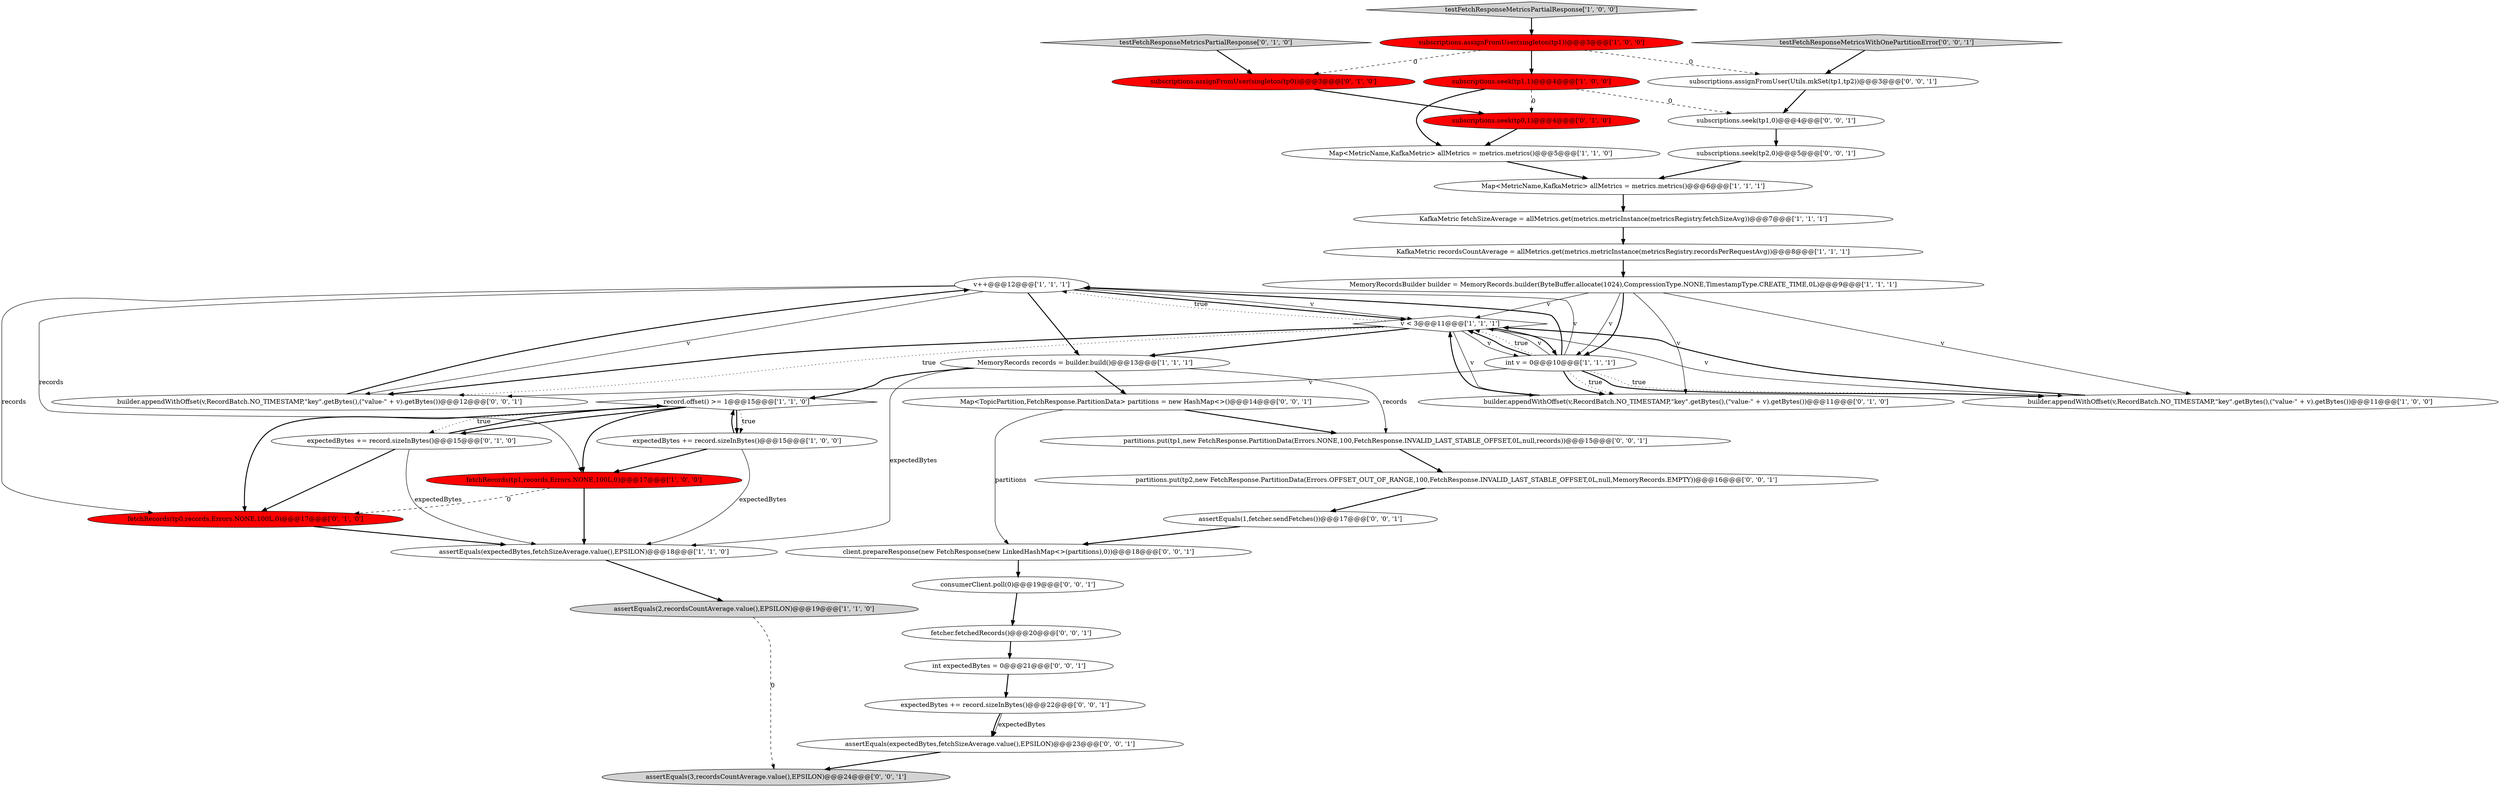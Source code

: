 digraph {
22 [style = filled, label = "fetchRecords(tp0,records,Errors.NONE,100L,0)@@@17@@@['0', '1', '0']", fillcolor = red, shape = ellipse image = "AAA1AAABBB2BBB"];
13 [style = filled, label = "v < 3@@@11@@@['1', '1', '1']", fillcolor = white, shape = diamond image = "AAA0AAABBB1BBB"];
17 [style = filled, label = "Map<MetricName,KafkaMetric> allMetrics = metrics.metrics()@@@6@@@['1', '1', '1']", fillcolor = white, shape = ellipse image = "AAA0AAABBB1BBB"];
4 [style = filled, label = "testFetchResponseMetricsPartialResponse['1', '0', '0']", fillcolor = lightgray, shape = diamond image = "AAA0AAABBB1BBB"];
39 [style = filled, label = "subscriptions.seek(tp2,0)@@@5@@@['0', '0', '1']", fillcolor = white, shape = ellipse image = "AAA0AAABBB3BBB"];
11 [style = filled, label = "expectedBytes += record.sizeInBytes()@@@15@@@['1', '0', '0']", fillcolor = white, shape = ellipse image = "AAA0AAABBB1BBB"];
21 [style = filled, label = "builder.appendWithOffset(v,RecordBatch.NO_TIMESTAMP,\"key\".getBytes(),(\"value-\" + v).getBytes())@@@11@@@['0', '1', '0']", fillcolor = white, shape = ellipse image = "AAA0AAABBB2BBB"];
0 [style = filled, label = "assertEquals(expectedBytes,fetchSizeAverage.value(),EPSILON)@@@18@@@['1', '1', '0']", fillcolor = white, shape = ellipse image = "AAA0AAABBB1BBB"];
6 [style = filled, label = "subscriptions.assignFromUser(singleton(tp1))@@@3@@@['1', '0', '0']", fillcolor = red, shape = ellipse image = "AAA1AAABBB1BBB"];
28 [style = filled, label = "assertEquals(expectedBytes,fetchSizeAverage.value(),EPSILON)@@@23@@@['0', '0', '1']", fillcolor = white, shape = ellipse image = "AAA0AAABBB3BBB"];
8 [style = filled, label = "KafkaMetric recordsCountAverage = allMetrics.get(metrics.metricInstance(metricsRegistry.recordsPerRequestAvg))@@@8@@@['1', '1', '1']", fillcolor = white, shape = ellipse image = "AAA0AAABBB1BBB"];
10 [style = filled, label = "builder.appendWithOffset(v,RecordBatch.NO_TIMESTAMP,\"key\".getBytes(),(\"value-\" + v).getBytes())@@@11@@@['1', '0', '0']", fillcolor = white, shape = ellipse image = "AAA0AAABBB1BBB"];
14 [style = filled, label = "KafkaMetric fetchSizeAverage = allMetrics.get(metrics.metricInstance(metricsRegistry.fetchSizeAvg))@@@7@@@['1', '1', '1']", fillcolor = white, shape = ellipse image = "AAA0AAABBB1BBB"];
12 [style = filled, label = "assertEquals(2,recordsCountAverage.value(),EPSILON)@@@19@@@['1', '1', '0']", fillcolor = lightgray, shape = ellipse image = "AAA0AAABBB1BBB"];
19 [style = filled, label = "subscriptions.seek(tp0,1)@@@4@@@['0', '1', '0']", fillcolor = red, shape = ellipse image = "AAA1AAABBB2BBB"];
34 [style = filled, label = "int expectedBytes = 0@@@21@@@['0', '0', '1']", fillcolor = white, shape = ellipse image = "AAA0AAABBB3BBB"];
7 [style = filled, label = "subscriptions.seek(tp1,1)@@@4@@@['1', '0', '0']", fillcolor = red, shape = ellipse image = "AAA1AAABBB1BBB"];
27 [style = filled, label = "partitions.put(tp1,new FetchResponse.PartitionData(Errors.NONE,100,FetchResponse.INVALID_LAST_STABLE_OFFSET,0L,null,records))@@@15@@@['0', '0', '1']", fillcolor = white, shape = ellipse image = "AAA0AAABBB3BBB"];
36 [style = filled, label = "partitions.put(tp2,new FetchResponse.PartitionData(Errors.OFFSET_OUT_OF_RANGE,100,FetchResponse.INVALID_LAST_STABLE_OFFSET,0L,null,MemoryRecords.EMPTY))@@@16@@@['0', '0', '1']", fillcolor = white, shape = ellipse image = "AAA0AAABBB3BBB"];
9 [style = filled, label = "fetchRecords(tp1,records,Errors.NONE,100L,0)@@@17@@@['1', '0', '0']", fillcolor = red, shape = ellipse image = "AAA1AAABBB1BBB"];
5 [style = filled, label = "MemoryRecords records = builder.build()@@@13@@@['1', '1', '1']", fillcolor = white, shape = ellipse image = "AAA0AAABBB1BBB"];
3 [style = filled, label = "Map<MetricName,KafkaMetric> allMetrics = metrics.metrics()@@@5@@@['1', '1', '0']", fillcolor = white, shape = ellipse image = "AAA0AAABBB1BBB"];
35 [style = filled, label = "Map<TopicPartition,FetchResponse.PartitionData> partitions = new HashMap<>()@@@14@@@['0', '0', '1']", fillcolor = white, shape = ellipse image = "AAA0AAABBB3BBB"];
20 [style = filled, label = "testFetchResponseMetricsPartialResponse['0', '1', '0']", fillcolor = lightgray, shape = diamond image = "AAA0AAABBB2BBB"];
24 [style = filled, label = "subscriptions.seek(tp1,0)@@@4@@@['0', '0', '1']", fillcolor = white, shape = ellipse image = "AAA0AAABBB3BBB"];
18 [style = filled, label = "expectedBytes += record.sizeInBytes()@@@15@@@['0', '1', '0']", fillcolor = white, shape = ellipse image = "AAA0AAABBB2BBB"];
37 [style = filled, label = "assertEquals(3,recordsCountAverage.value(),EPSILON)@@@24@@@['0', '0', '1']", fillcolor = lightgray, shape = ellipse image = "AAA0AAABBB3BBB"];
33 [style = filled, label = "client.prepareResponse(new FetchResponse(new LinkedHashMap<>(partitions),0))@@@18@@@['0', '0', '1']", fillcolor = white, shape = ellipse image = "AAA0AAABBB3BBB"];
2 [style = filled, label = "v++@@@12@@@['1', '1', '1']", fillcolor = white, shape = ellipse image = "AAA0AAABBB1BBB"];
32 [style = filled, label = "fetcher.fetchedRecords()@@@20@@@['0', '0', '1']", fillcolor = white, shape = ellipse image = "AAA0AAABBB3BBB"];
23 [style = filled, label = "subscriptions.assignFromUser(singleton(tp0))@@@3@@@['0', '1', '0']", fillcolor = red, shape = ellipse image = "AAA1AAABBB2BBB"];
15 [style = filled, label = "MemoryRecordsBuilder builder = MemoryRecords.builder(ByteBuffer.allocate(1024),CompressionType.NONE,TimestampType.CREATE_TIME,0L)@@@9@@@['1', '1', '1']", fillcolor = white, shape = ellipse image = "AAA0AAABBB1BBB"];
26 [style = filled, label = "consumerClient.poll(0)@@@19@@@['0', '0', '1']", fillcolor = white, shape = ellipse image = "AAA0AAABBB3BBB"];
30 [style = filled, label = "subscriptions.assignFromUser(Utils.mkSet(tp1,tp2))@@@3@@@['0', '0', '1']", fillcolor = white, shape = ellipse image = "AAA0AAABBB3BBB"];
31 [style = filled, label = "assertEquals(1,fetcher.sendFetches())@@@17@@@['0', '0', '1']", fillcolor = white, shape = ellipse image = "AAA0AAABBB3BBB"];
1 [style = filled, label = "int v = 0@@@10@@@['1', '1', '1']", fillcolor = white, shape = ellipse image = "AAA0AAABBB1BBB"];
16 [style = filled, label = "record.offset() >= 1@@@15@@@['1', '1', '0']", fillcolor = white, shape = diamond image = "AAA0AAABBB1BBB"];
29 [style = filled, label = "expectedBytes += record.sizeInBytes()@@@22@@@['0', '0', '1']", fillcolor = white, shape = ellipse image = "AAA0AAABBB3BBB"];
25 [style = filled, label = "testFetchResponseMetricsWithOnePartitionError['0', '0', '1']", fillcolor = lightgray, shape = diamond image = "AAA0AAABBB3BBB"];
38 [style = filled, label = "builder.appendWithOffset(v,RecordBatch.NO_TIMESTAMP,\"key\".getBytes(),(\"value-\" + v).getBytes())@@@12@@@['0', '0', '1']", fillcolor = white, shape = ellipse image = "AAA0AAABBB3BBB"];
1->2 [style = solid, label="v"];
11->16 [style = bold, label=""];
34->29 [style = bold, label=""];
30->24 [style = bold, label=""];
35->27 [style = bold, label=""];
5->0 [style = solid, label="expectedBytes"];
16->18 [style = bold, label=""];
27->36 [style = bold, label=""];
16->11 [style = bold, label=""];
8->15 [style = bold, label=""];
9->0 [style = bold, label=""];
26->32 [style = bold, label=""];
28->37 [style = bold, label=""];
1->10 [style = dotted, label="true"];
12->37 [style = dashed, label="0"];
4->6 [style = bold, label=""];
16->18 [style = dotted, label="true"];
7->24 [style = dashed, label="0"];
25->30 [style = bold, label=""];
0->12 [style = bold, label=""];
36->31 [style = bold, label=""];
24->39 [style = bold, label=""];
15->21 [style = solid, label="v"];
1->21 [style = dotted, label="true"];
13->21 [style = solid, label="v"];
9->22 [style = dashed, label="0"];
1->38 [style = solid, label="v"];
13->38 [style = dotted, label="true"];
32->34 [style = bold, label=""];
16->22 [style = bold, label=""];
11->9 [style = bold, label=""];
18->0 [style = solid, label="expectedBytes"];
2->38 [style = solid, label="v"];
1->13 [style = bold, label=""];
7->3 [style = bold, label=""];
13->1 [style = bold, label=""];
38->2 [style = bold, label=""];
33->26 [style = bold, label=""];
2->13 [style = bold, label=""];
13->1 [style = solid, label="v"];
29->28 [style = bold, label=""];
5->16 [style = bold, label=""];
15->10 [style = solid, label="v"];
1->13 [style = dotted, label="true"];
11->0 [style = solid, label="expectedBytes"];
29->28 [style = solid, label="expectedBytes"];
13->2 [style = dotted, label="true"];
18->22 [style = bold, label=""];
1->13 [style = solid, label="v"];
22->0 [style = bold, label=""];
20->23 [style = bold, label=""];
10->13 [style = bold, label=""];
21->13 [style = bold, label=""];
2->9 [style = solid, label="records"];
17->14 [style = bold, label=""];
39->17 [style = bold, label=""];
1->21 [style = bold, label=""];
7->19 [style = dashed, label="0"];
31->33 [style = bold, label=""];
23->19 [style = bold, label=""];
15->1 [style = solid, label="v"];
15->13 [style = solid, label="v"];
2->22 [style = solid, label="records"];
5->27 [style = solid, label="records"];
6->23 [style = dashed, label="0"];
13->5 [style = bold, label=""];
3->17 [style = bold, label=""];
13->38 [style = bold, label=""];
6->30 [style = dashed, label="0"];
14->8 [style = bold, label=""];
1->2 [style = bold, label=""];
6->7 [style = bold, label=""];
13->10 [style = solid, label="v"];
1->10 [style = bold, label=""];
16->11 [style = dotted, label="true"];
19->3 [style = bold, label=""];
5->35 [style = bold, label=""];
16->9 [style = bold, label=""];
2->13 [style = solid, label="v"];
35->33 [style = solid, label="partitions"];
2->5 [style = bold, label=""];
15->1 [style = bold, label=""];
18->16 [style = bold, label=""];
}
